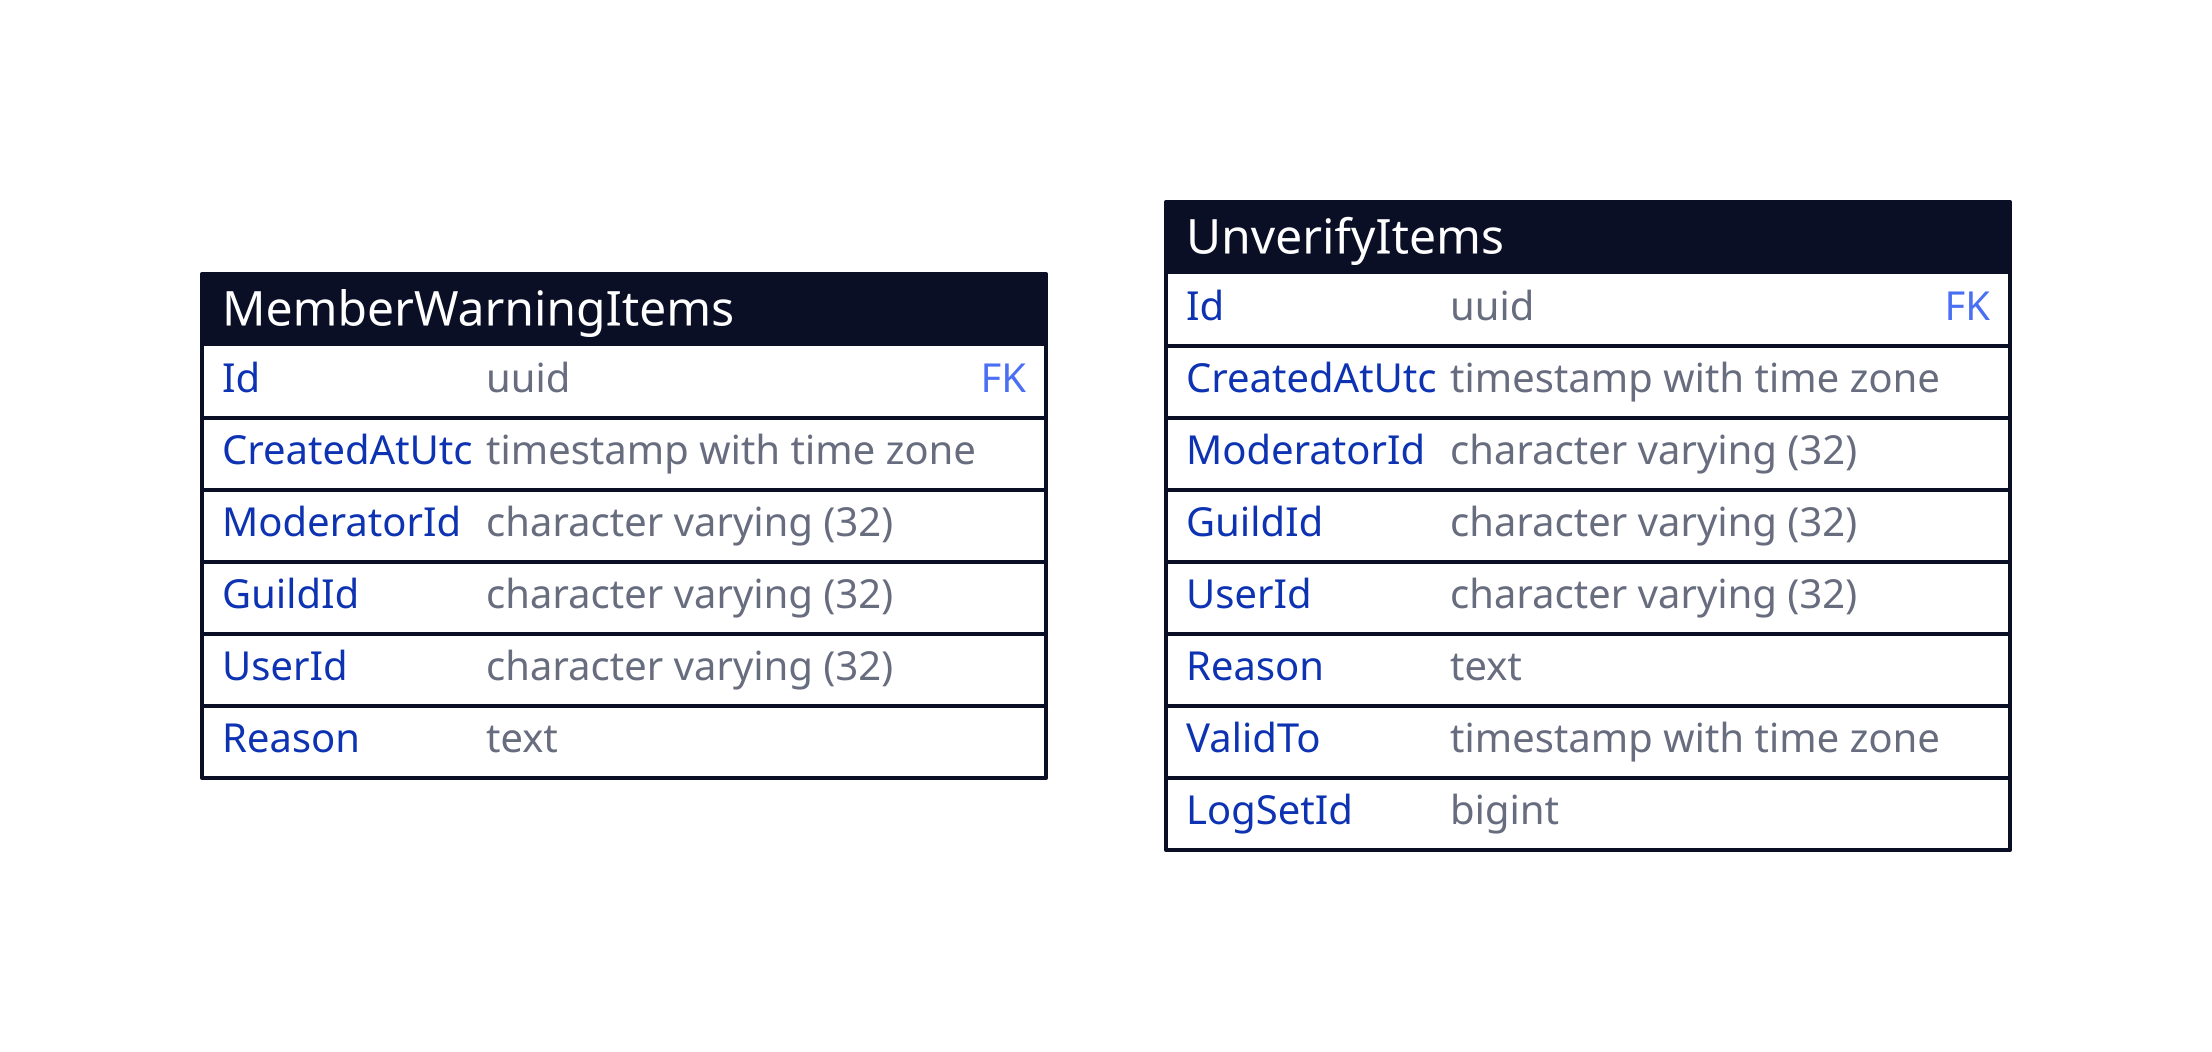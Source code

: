 MemberWarningItems: {
  shape: sql_table

  Id: uuid {constraint: foreign_key}
  CreatedAtUtc: timestamp with time zone
  ModeratorId: character varying (32)
  GuildId: character varying (32)
  UserId: character varying (32)
  Reason: text
}

UnverifyItems: {
  shape: sql_table

  Id: uuid {constraint: foreign_key}
  CreatedAtUtc: timestamp with time zone
  ModeratorId: character varying (32)
  GuildId: character varying (32)
  UserId: character varying (32)
  Reason: text
  ValidTo: timestamp with time zone
  LogSetId: bigint
}

